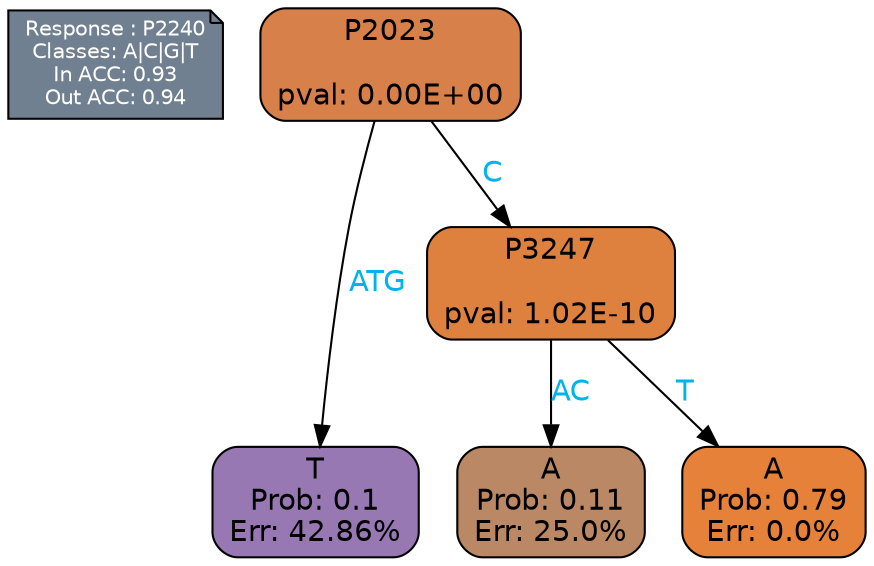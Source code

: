 digraph Tree {
node [shape=box, style="filled, rounded", color="black", fontname=helvetica] ;
graph [ranksep=equally, splines=polylines, bgcolor=transparent, dpi=600] ;
edge [fontname=helvetica] ;
LEGEND [label="Response : P2240
Classes: A|C|G|T
In ACC: 0.93
Out ACC: 0.94
",shape=note,align=left,style=filled,fillcolor="slategray",fontcolor="white",fontsize=10];1 [label="P2023

pval: 0.00E+00", fillcolor="#d88049"] ;
2 [label="T
Prob: 0.1
Err: 42.86%", fillcolor="#9778b3"] ;
3 [label="P3247

pval: 1.02E-10", fillcolor="#df813e"] ;
4 [label="A
Prob: 0.11
Err: 25.0%", fillcolor="#ba8864"] ;
5 [label="A
Prob: 0.79
Err: 0.0%", fillcolor="#e58139"] ;
1 -> 2 [label="ATG",fontcolor=deepskyblue2] ;
1 -> 3 [label="C",fontcolor=deepskyblue2] ;
3 -> 4 [label="AC",fontcolor=deepskyblue2] ;
3 -> 5 [label="T",fontcolor=deepskyblue2] ;
{rank = same; 2;4;5;}{rank = same; LEGEND;1;}}